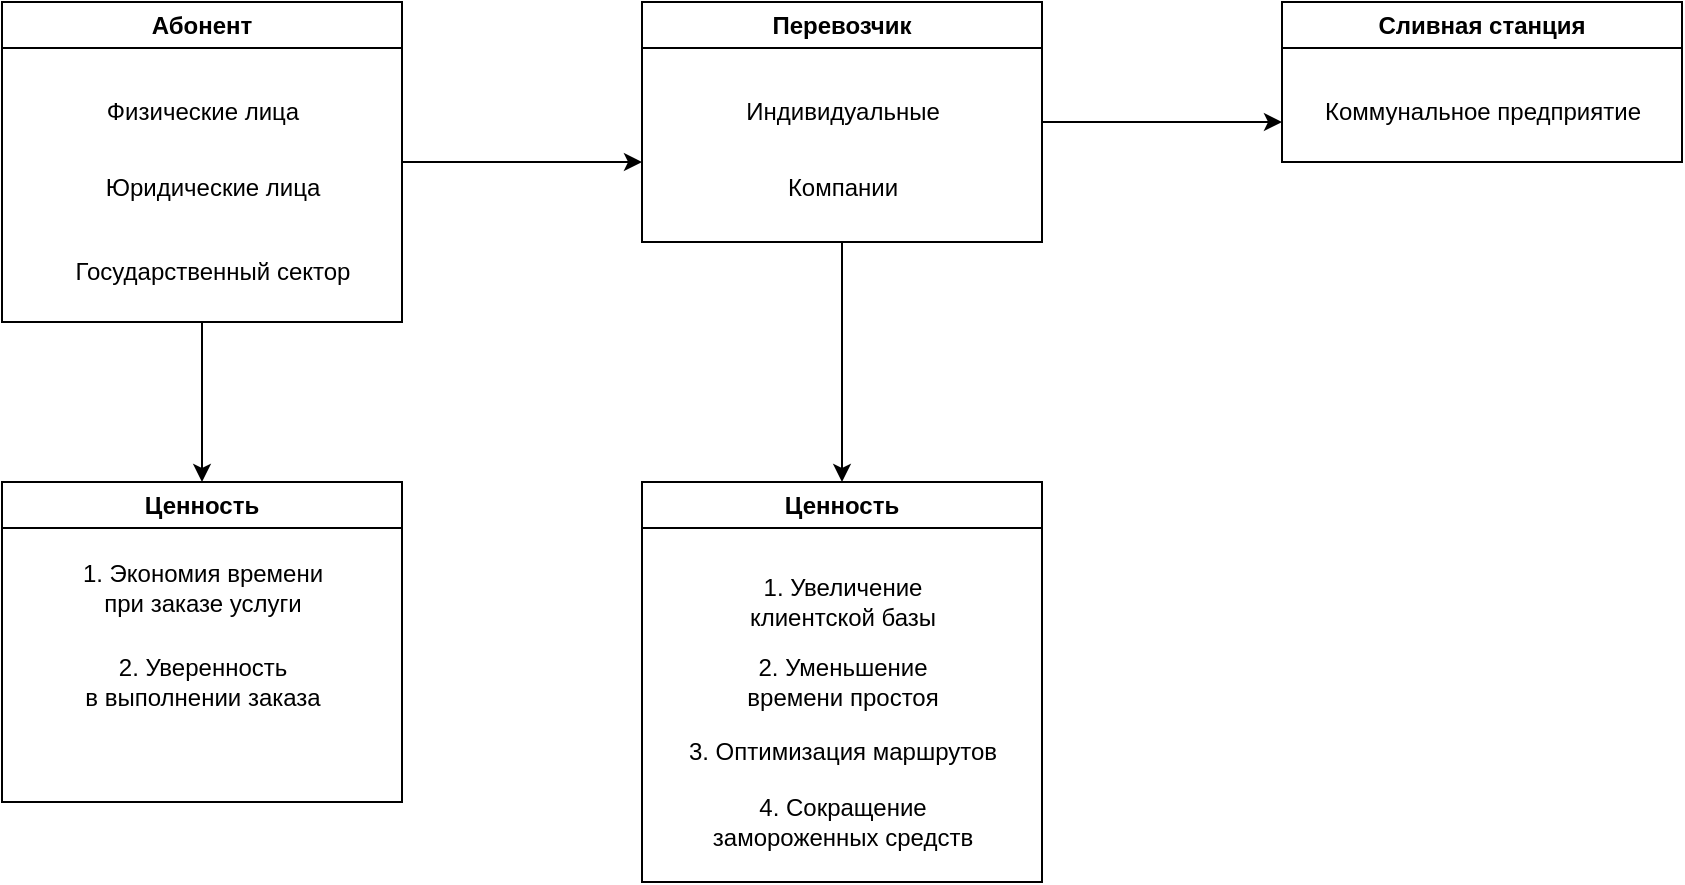 <mxfile version="21.7.4" type="github">
  <diagram name="Page-1" id="e7e014a7-5840-1c2e-5031-d8a46d1fe8dd">
    <mxGraphModel dx="1674" dy="790" grid="1" gridSize="10" guides="1" tooltips="1" connect="1" arrows="1" fold="1" page="1" pageScale="1" pageWidth="1169" pageHeight="826" background="none" math="0" shadow="0">
      <root>
        <mxCell id="0" />
        <mxCell id="1" parent="0" />
        <mxCell id="MCtNikCPTZf5p3EjCd2L-48" style="edgeStyle=orthogonalEdgeStyle;rounded=0;orthogonalLoop=1;jettySize=auto;html=1;" edge="1" parent="1" source="MCtNikCPTZf5p3EjCd2L-39">
          <mxGeometry relative="1" as="geometry">
            <mxPoint x="400" y="120" as="targetPoint" />
          </mxGeometry>
        </mxCell>
        <mxCell id="MCtNikCPTZf5p3EjCd2L-56" value="" style="edgeStyle=orthogonalEdgeStyle;rounded=0;orthogonalLoop=1;jettySize=auto;html=1;" edge="1" parent="1" source="MCtNikCPTZf5p3EjCd2L-39" target="MCtNikCPTZf5p3EjCd2L-52">
          <mxGeometry relative="1" as="geometry" />
        </mxCell>
        <mxCell id="MCtNikCPTZf5p3EjCd2L-39" value="Абонент" style="swimlane;whiteSpace=wrap;html=1;" vertex="1" parent="1">
          <mxGeometry x="80" y="40" width="200" height="160" as="geometry" />
        </mxCell>
        <mxCell id="MCtNikCPTZf5p3EjCd2L-40" value="Физические лица" style="text;html=1;align=center;verticalAlign=middle;resizable=0;points=[];autosize=1;strokeColor=none;fillColor=none;" vertex="1" parent="MCtNikCPTZf5p3EjCd2L-39">
          <mxGeometry x="40" y="40" width="120" height="30" as="geometry" />
        </mxCell>
        <mxCell id="MCtNikCPTZf5p3EjCd2L-41" value="Юридические лица" style="text;html=1;align=center;verticalAlign=middle;resizable=0;points=[];autosize=1;strokeColor=none;fillColor=none;" vertex="1" parent="MCtNikCPTZf5p3EjCd2L-39">
          <mxGeometry x="40" y="78" width="130" height="30" as="geometry" />
        </mxCell>
        <mxCell id="MCtNikCPTZf5p3EjCd2L-42" value="Государственный сектор" style="text;html=1;align=center;verticalAlign=middle;resizable=0;points=[];autosize=1;strokeColor=none;fillColor=none;" vertex="1" parent="MCtNikCPTZf5p3EjCd2L-39">
          <mxGeometry x="25" y="120" width="160" height="30" as="geometry" />
        </mxCell>
        <mxCell id="MCtNikCPTZf5p3EjCd2L-49" style="edgeStyle=orthogonalEdgeStyle;rounded=0;orthogonalLoop=1;jettySize=auto;html=1;entryX=0;entryY=0.75;entryDx=0;entryDy=0;" edge="1" parent="1" source="MCtNikCPTZf5p3EjCd2L-43" target="MCtNikCPTZf5p3EjCd2L-46">
          <mxGeometry relative="1" as="geometry" />
        </mxCell>
        <mxCell id="MCtNikCPTZf5p3EjCd2L-62" value="" style="edgeStyle=orthogonalEdgeStyle;rounded=0;orthogonalLoop=1;jettySize=auto;html=1;" edge="1" parent="1" source="MCtNikCPTZf5p3EjCd2L-43" target="MCtNikCPTZf5p3EjCd2L-59">
          <mxGeometry relative="1" as="geometry" />
        </mxCell>
        <mxCell id="MCtNikCPTZf5p3EjCd2L-43" value="Перевозчик" style="swimlane;whiteSpace=wrap;html=1;" vertex="1" parent="1">
          <mxGeometry x="400" y="40" width="200" height="120" as="geometry" />
        </mxCell>
        <mxCell id="MCtNikCPTZf5p3EjCd2L-44" value="Индивидуальные" style="text;html=1;align=center;verticalAlign=middle;resizable=0;points=[];autosize=1;strokeColor=none;fillColor=none;" vertex="1" parent="MCtNikCPTZf5p3EjCd2L-43">
          <mxGeometry x="40" y="40" width="120" height="30" as="geometry" />
        </mxCell>
        <mxCell id="MCtNikCPTZf5p3EjCd2L-45" value="Компании" style="text;html=1;align=center;verticalAlign=middle;resizable=0;points=[];autosize=1;strokeColor=none;fillColor=none;" vertex="1" parent="MCtNikCPTZf5p3EjCd2L-43">
          <mxGeometry x="60" y="78" width="80" height="30" as="geometry" />
        </mxCell>
        <mxCell id="MCtNikCPTZf5p3EjCd2L-46" value="Сливная станция" style="swimlane;whiteSpace=wrap;html=1;" vertex="1" parent="1">
          <mxGeometry x="720" y="40" width="200" height="80" as="geometry" />
        </mxCell>
        <mxCell id="MCtNikCPTZf5p3EjCd2L-47" value="Коммунальное предприятие" style="text;html=1;align=center;verticalAlign=middle;resizable=0;points=[];autosize=1;strokeColor=none;fillColor=none;" vertex="1" parent="MCtNikCPTZf5p3EjCd2L-46">
          <mxGeometry x="10" y="40" width="180" height="30" as="geometry" />
        </mxCell>
        <mxCell id="MCtNikCPTZf5p3EjCd2L-52" value="Ценность" style="swimlane;whiteSpace=wrap;html=1;" vertex="1" parent="1">
          <mxGeometry x="80" y="280" width="200" height="160" as="geometry" />
        </mxCell>
        <mxCell id="MCtNikCPTZf5p3EjCd2L-57" value="1. Экономия времени &lt;br&gt;при заказе услуги" style="text;html=1;align=center;verticalAlign=middle;resizable=0;points=[];autosize=1;strokeColor=none;fillColor=none;" vertex="1" parent="MCtNikCPTZf5p3EjCd2L-52">
          <mxGeometry x="30" y="33" width="140" height="40" as="geometry" />
        </mxCell>
        <mxCell id="MCtNikCPTZf5p3EjCd2L-58" value="2. Уверенность &lt;br&gt;в выполнении заказа" style="text;html=1;align=center;verticalAlign=middle;resizable=0;points=[];autosize=1;strokeColor=none;fillColor=none;" vertex="1" parent="MCtNikCPTZf5p3EjCd2L-52">
          <mxGeometry x="30" y="80" width="140" height="40" as="geometry" />
        </mxCell>
        <mxCell id="MCtNikCPTZf5p3EjCd2L-59" value="Ценность" style="swimlane;whiteSpace=wrap;html=1;" vertex="1" parent="1">
          <mxGeometry x="400" y="280" width="200" height="200" as="geometry" />
        </mxCell>
        <mxCell id="MCtNikCPTZf5p3EjCd2L-60" value="1. Увеличение &lt;br&gt;клиентской базы" style="text;html=1;align=center;verticalAlign=middle;resizable=0;points=[];autosize=1;strokeColor=none;fillColor=none;" vertex="1" parent="MCtNikCPTZf5p3EjCd2L-59">
          <mxGeometry x="40" y="40" width="120" height="40" as="geometry" />
        </mxCell>
        <mxCell id="MCtNikCPTZf5p3EjCd2L-61" value="2. Уменьшение &lt;br&gt;времени простоя" style="text;html=1;align=center;verticalAlign=middle;resizable=0;points=[];autosize=1;strokeColor=none;fillColor=none;" vertex="1" parent="MCtNikCPTZf5p3EjCd2L-59">
          <mxGeometry x="40" y="80" width="120" height="40" as="geometry" />
        </mxCell>
        <mxCell id="MCtNikCPTZf5p3EjCd2L-63" value="3. Оптимизация маршрутов" style="text;html=1;align=center;verticalAlign=middle;resizable=0;points=[];autosize=1;strokeColor=none;fillColor=none;" vertex="1" parent="MCtNikCPTZf5p3EjCd2L-59">
          <mxGeometry x="10" y="120" width="180" height="30" as="geometry" />
        </mxCell>
        <mxCell id="MCtNikCPTZf5p3EjCd2L-64" value="4. Сокращение &lt;br&gt;замороженных средств" style="text;html=1;align=center;verticalAlign=middle;resizable=0;points=[];autosize=1;strokeColor=none;fillColor=none;" vertex="1" parent="MCtNikCPTZf5p3EjCd2L-59">
          <mxGeometry x="25" y="150" width="150" height="40" as="geometry" />
        </mxCell>
      </root>
    </mxGraphModel>
  </diagram>
</mxfile>
